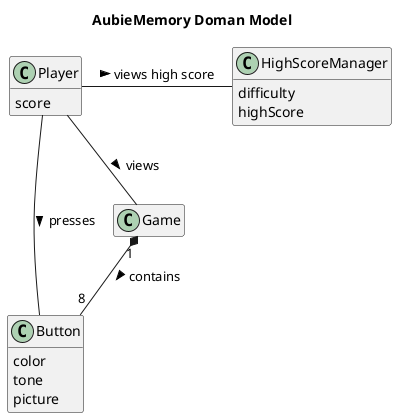 @startuml
title AubieMemory Doman Model

class Player {
score
}

class Button {
color
tone
picture
}

class Game {
}

class HighScoreManager {
difficulty
highScore
}

Game "1" *-- "8" Button: contains >

Player - HighScoreManager: views high score >
Player -- Button: presses >
Player -- Game: views >

hide empty members
hide methods
@enduml